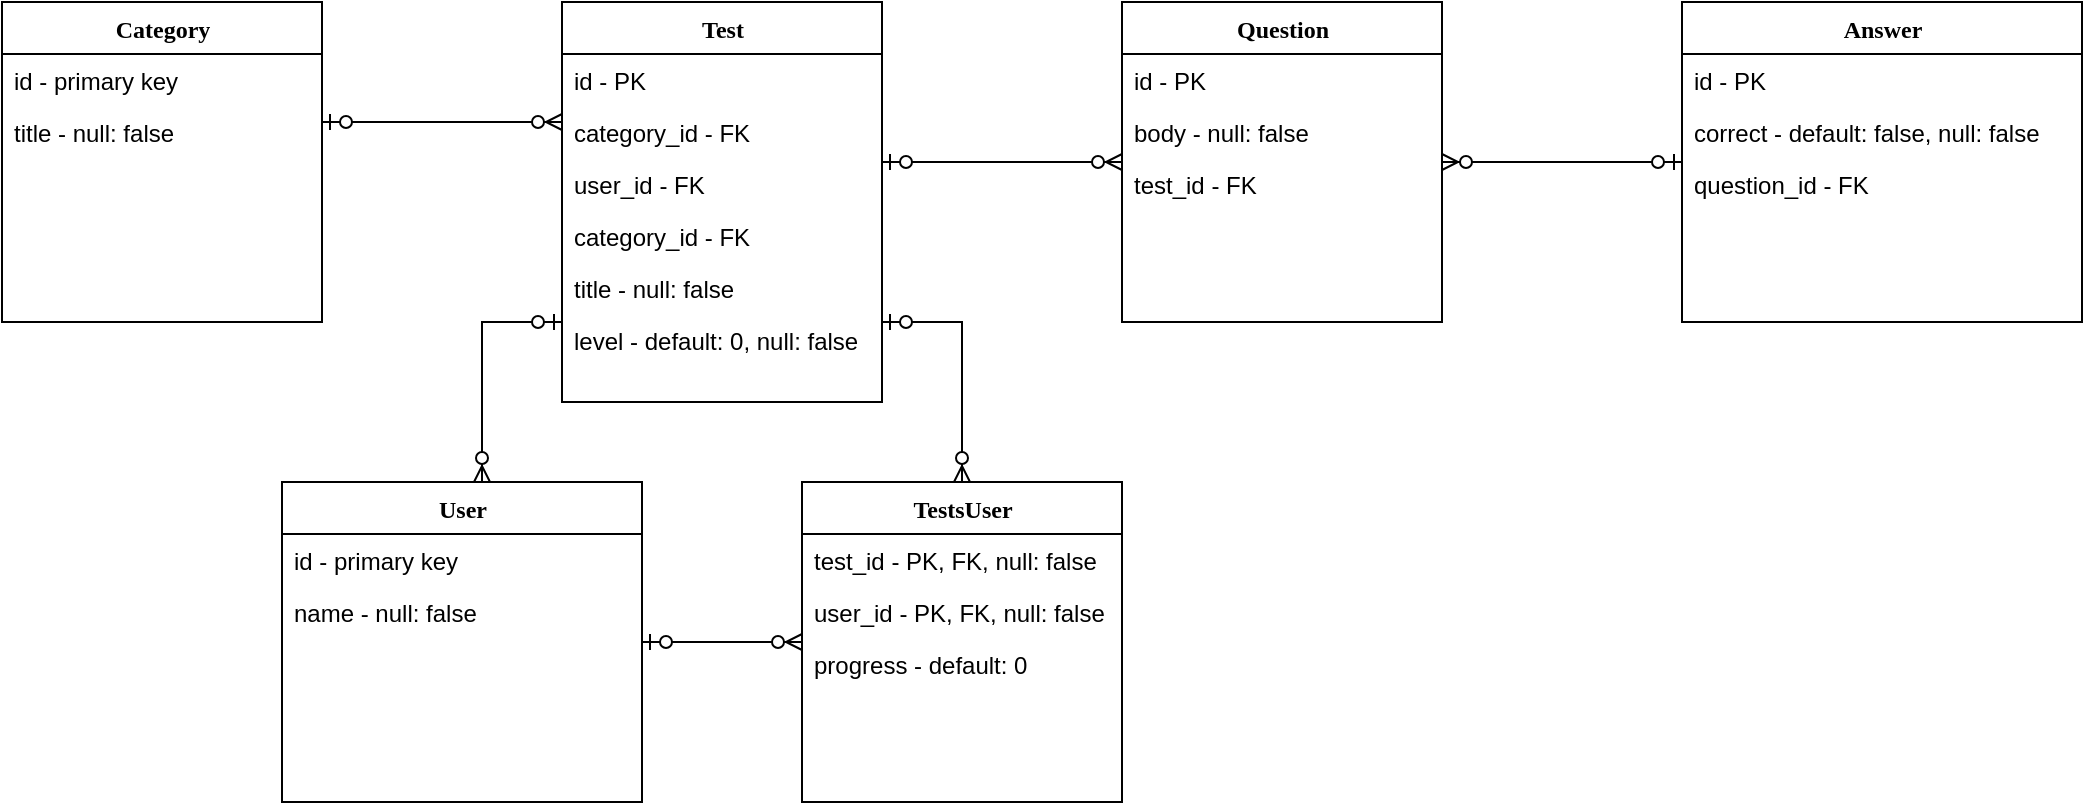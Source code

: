 <mxfile version="14.7.6" type="github">
  <diagram name="Page-1" id="9f46799a-70d6-7492-0946-bef42562c5a5">
    <mxGraphModel dx="946" dy="620" grid="1" gridSize="10" guides="1" tooltips="1" connect="1" arrows="1" fold="1" page="1" pageScale="1" pageWidth="1100" pageHeight="850" background="none" math="0" shadow="0">
      <root>
        <mxCell id="0" />
        <mxCell id="1" parent="0" />
        <mxCell id="_K4xO_DQ4yBZQGXotIme-14" style="edgeStyle=orthogonalEdgeStyle;rounded=0;orthogonalLoop=1;jettySize=auto;html=1;startArrow=ERzeroToOne;startFill=1;endArrow=ERzeroToMany;endFill=1;entryX=0;entryY=0.5;entryDx=0;entryDy=0;" parent="1" source="78961159f06e98e8-17" target="_K4xO_DQ4yBZQGXotIme-11" edge="1">
          <mxGeometry relative="1" as="geometry">
            <mxPoint x="480" y="500" as="targetPoint" />
          </mxGeometry>
        </mxCell>
        <mxCell id="gS8u0cAMtQOuQzCHJjIc-4" style="edgeStyle=orthogonalEdgeStyle;rounded=0;orthogonalLoop=1;jettySize=auto;html=1;startArrow=ERzeroToMany;startFill=1;endArrow=ERzeroToOne;endFill=1;" edge="1" parent="1" source="78961159f06e98e8-17">
          <mxGeometry relative="1" as="geometry">
            <mxPoint x="320" y="360" as="targetPoint" />
            <Array as="points">
              <mxPoint x="280" y="360" />
            </Array>
          </mxGeometry>
        </mxCell>
        <mxCell id="78961159f06e98e8-17" value="User" style="swimlane;html=1;fontStyle=1;align=center;verticalAlign=top;childLayout=stackLayout;horizontal=1;startSize=26;horizontalStack=0;resizeParent=1;resizeLast=0;collapsible=1;marginBottom=0;swimlaneFillColor=#ffffff;rounded=0;shadow=0;comic=0;labelBackgroundColor=none;strokeWidth=1;fillColor=none;fontFamily=Verdana;fontSize=12" parent="1" vertex="1">
          <mxGeometry x="180" y="440" width="180" height="160" as="geometry" />
        </mxCell>
        <mxCell id="gS8u0cAMtQOuQzCHJjIc-30" value="id - primary key" style="text;strokeColor=none;fillColor=none;align=left;verticalAlign=top;spacingLeft=4;spacingRight=4;overflow=hidden;rotatable=0;points=[[0,0.5],[1,0.5]];portConstraint=eastwest;" vertex="1" parent="78961159f06e98e8-17">
          <mxGeometry y="26" width="180" height="26" as="geometry" />
        </mxCell>
        <mxCell id="gS8u0cAMtQOuQzCHJjIc-31" value="name - null: false" style="text;strokeColor=none;fillColor=none;align=left;verticalAlign=top;spacingLeft=4;spacingRight=4;overflow=hidden;rotatable=0;points=[[0,0.5],[1,0.5]];portConstraint=eastwest;" vertex="1" parent="78961159f06e98e8-17">
          <mxGeometry y="52" width="180" height="26" as="geometry" />
        </mxCell>
        <mxCell id="_K4xO_DQ4yBZQGXotIme-13" style="edgeStyle=orthogonalEdgeStyle;rounded=0;orthogonalLoop=1;jettySize=auto;html=1;startArrow=ERzeroToOne;startFill=1;endArrow=ERzeroToMany;endFill=1;entryX=0.5;entryY=0;entryDx=0;entryDy=0;" parent="1" source="78961159f06e98e8-30" target="_K4xO_DQ4yBZQGXotIme-11" edge="1">
          <mxGeometry relative="1" as="geometry">
            <Array as="points">
              <mxPoint x="520" y="360" />
            </Array>
          </mxGeometry>
        </mxCell>
        <mxCell id="78961159f06e98e8-30" value="Test" style="swimlane;html=1;fontStyle=1;align=center;verticalAlign=top;childLayout=stackLayout;horizontal=1;startSize=26;horizontalStack=0;resizeParent=1;resizeLast=0;collapsible=1;marginBottom=0;swimlaneFillColor=#ffffff;rounded=0;shadow=0;comic=0;labelBackgroundColor=none;strokeWidth=1;fillColor=none;fontFamily=Verdana;fontSize=12" parent="1" vertex="1">
          <mxGeometry x="320" y="200" width="160" height="200" as="geometry" />
        </mxCell>
        <mxCell id="gS8u0cAMtQOuQzCHJjIc-17" value="id - PK" style="text;strokeColor=none;fillColor=none;align=left;verticalAlign=top;spacingLeft=4;spacingRight=4;overflow=hidden;rotatable=0;points=[[0,0.5],[1,0.5]];portConstraint=eastwest;" vertex="1" parent="78961159f06e98e8-30">
          <mxGeometry y="26" width="160" height="26" as="geometry" />
        </mxCell>
        <mxCell id="gS8u0cAMtQOuQzCHJjIc-18" value="category_id - FK" style="text;strokeColor=none;fillColor=none;align=left;verticalAlign=top;spacingLeft=4;spacingRight=4;overflow=hidden;rotatable=0;points=[[0,0.5],[1,0.5]];portConstraint=eastwest;" vertex="1" parent="78961159f06e98e8-30">
          <mxGeometry y="52" width="160" height="26" as="geometry" />
        </mxCell>
        <mxCell id="gS8u0cAMtQOuQzCHJjIc-19" value="user_id - FK" style="text;strokeColor=none;fillColor=none;align=left;verticalAlign=top;spacingLeft=4;spacingRight=4;overflow=hidden;rotatable=0;points=[[0,0.5],[1,0.5]];portConstraint=eastwest;" vertex="1" parent="78961159f06e98e8-30">
          <mxGeometry y="78" width="160" height="26" as="geometry" />
        </mxCell>
        <mxCell id="gS8u0cAMtQOuQzCHJjIc-32" value="category_id - FK" style="text;strokeColor=none;fillColor=none;align=left;verticalAlign=top;spacingLeft=4;spacingRight=4;overflow=hidden;rotatable=0;points=[[0,0.5],[1,0.5]];portConstraint=eastwest;" vertex="1" parent="78961159f06e98e8-30">
          <mxGeometry y="104" width="160" height="26" as="geometry" />
        </mxCell>
        <mxCell id="gS8u0cAMtQOuQzCHJjIc-20" value="title - null: false" style="text;strokeColor=none;fillColor=none;align=left;verticalAlign=top;spacingLeft=4;spacingRight=4;overflow=hidden;rotatable=0;points=[[0,0.5],[1,0.5]];portConstraint=eastwest;" vertex="1" parent="78961159f06e98e8-30">
          <mxGeometry y="130" width="160" height="26" as="geometry" />
        </mxCell>
        <mxCell id="gS8u0cAMtQOuQzCHJjIc-21" value="level - default: 0, null: false" style="text;strokeColor=none;fillColor=none;align=left;verticalAlign=top;spacingLeft=4;spacingRight=4;overflow=hidden;rotatable=0;points=[[0,0.5],[1,0.5]];portConstraint=eastwest;" vertex="1" parent="78961159f06e98e8-30">
          <mxGeometry y="156" width="160" height="26" as="geometry" />
        </mxCell>
        <mxCell id="_K4xO_DQ4yBZQGXotIme-12" style="edgeStyle=orthogonalEdgeStyle;rounded=0;orthogonalLoop=1;jettySize=auto;html=1;endArrow=ERzeroToMany;endFill=1;startArrow=ERzeroToOne;startFill=1;" parent="1" source="78961159f06e98e8-43" edge="1">
          <mxGeometry relative="1" as="geometry">
            <mxPoint x="320" y="260" as="targetPoint" />
            <Array as="points">
              <mxPoint x="250" y="260" />
              <mxPoint x="250" y="260" />
            </Array>
          </mxGeometry>
        </mxCell>
        <mxCell id="78961159f06e98e8-43" value="Category" style="swimlane;html=1;fontStyle=1;align=center;verticalAlign=top;childLayout=stackLayout;horizontal=1;startSize=26;horizontalStack=0;resizeParent=1;resizeLast=0;collapsible=1;marginBottom=0;swimlaneFillColor=#ffffff;rounded=0;shadow=0;comic=0;labelBackgroundColor=none;strokeWidth=1;fillColor=none;fontFamily=Verdana;fontSize=12" parent="1" vertex="1">
          <mxGeometry x="40" y="200" width="160" height="160" as="geometry" />
        </mxCell>
        <mxCell id="gS8u0cAMtQOuQzCHJjIc-13" value="id - primary key" style="text;strokeColor=none;fillColor=none;align=left;verticalAlign=top;spacingLeft=4;spacingRight=4;overflow=hidden;rotatable=0;points=[[0,0.5],[1,0.5]];portConstraint=eastwest;" vertex="1" parent="78961159f06e98e8-43">
          <mxGeometry y="26" width="160" height="26" as="geometry" />
        </mxCell>
        <mxCell id="gS8u0cAMtQOuQzCHJjIc-11" value="title - null: false" style="text;strokeColor=none;fillColor=none;align=left;verticalAlign=top;spacingLeft=4;spacingRight=4;overflow=hidden;rotatable=0;points=[[0,0.5],[1,0.5]];portConstraint=eastwest;" vertex="1" parent="78961159f06e98e8-43">
          <mxGeometry y="52" width="160" height="26" as="geometry" />
        </mxCell>
        <mxCell id="_K4xO_DQ4yBZQGXotIme-4" value="Answer" style="swimlane;html=1;fontStyle=1;align=center;verticalAlign=top;childLayout=stackLayout;horizontal=1;startSize=26;horizontalStack=0;resizeParent=1;resizeLast=0;collapsible=1;marginBottom=0;swimlaneFillColor=#ffffff;rounded=0;shadow=0;comic=0;labelBackgroundColor=none;strokeWidth=1;fillColor=none;fontFamily=Verdana;fontSize=12" parent="1" vertex="1">
          <mxGeometry x="880" y="200" width="200" height="160" as="geometry">
            <mxRectangle x="410" y="340" width="60" height="26" as="alternateBounds" />
          </mxGeometry>
        </mxCell>
        <mxCell id="gS8u0cAMtQOuQzCHJjIc-27" value="id - PK" style="text;strokeColor=none;fillColor=none;align=left;verticalAlign=top;spacingLeft=4;spacingRight=4;overflow=hidden;rotatable=0;points=[[0,0.5],[1,0.5]];portConstraint=eastwest;" vertex="1" parent="_K4xO_DQ4yBZQGXotIme-4">
          <mxGeometry y="26" width="200" height="26" as="geometry" />
        </mxCell>
        <mxCell id="gS8u0cAMtQOuQzCHJjIc-28" value="correct - default: false, null: false" style="text;strokeColor=none;fillColor=none;align=left;verticalAlign=top;spacingLeft=4;spacingRight=4;overflow=hidden;rotatable=0;points=[[0,0.5],[1,0.5]];portConstraint=eastwest;" vertex="1" parent="_K4xO_DQ4yBZQGXotIme-4">
          <mxGeometry y="52" width="200" height="26" as="geometry" />
        </mxCell>
        <mxCell id="gS8u0cAMtQOuQzCHJjIc-29" value="question_id - FK" style="text;strokeColor=none;fillColor=none;align=left;verticalAlign=top;spacingLeft=4;spacingRight=4;overflow=hidden;rotatable=0;points=[[0,0.5],[1,0.5]];portConstraint=eastwest;" vertex="1" parent="_K4xO_DQ4yBZQGXotIme-4">
          <mxGeometry y="78" width="200" height="26" as="geometry" />
        </mxCell>
        <mxCell id="_K4xO_DQ4yBZQGXotIme-17" style="edgeStyle=orthogonalEdgeStyle;rounded=0;orthogonalLoop=1;jettySize=auto;html=1;entryX=0;entryY=0.5;entryDx=0;entryDy=0;startArrow=ERzeroToMany;startFill=1;endArrow=ERzeroToOne;endFill=1;" parent="1" source="_K4xO_DQ4yBZQGXotIme-10" target="_K4xO_DQ4yBZQGXotIme-4" edge="1">
          <mxGeometry relative="1" as="geometry" />
        </mxCell>
        <mxCell id="gS8u0cAMtQOuQzCHJjIc-40" style="edgeStyle=orthogonalEdgeStyle;rounded=0;orthogonalLoop=1;jettySize=auto;html=1;entryX=1;entryY=0.077;entryDx=0;entryDy=0;entryPerimeter=0;startArrow=ERzeroToMany;startFill=1;endArrow=ERzeroToOne;endFill=1;" edge="1" parent="1" source="_K4xO_DQ4yBZQGXotIme-10" target="gS8u0cAMtQOuQzCHJjIc-19">
          <mxGeometry relative="1" as="geometry" />
        </mxCell>
        <mxCell id="_K4xO_DQ4yBZQGXotIme-10" value="Question" style="swimlane;html=1;fontStyle=1;align=center;verticalAlign=top;childLayout=stackLayout;horizontal=1;startSize=26;horizontalStack=0;resizeParent=1;resizeLast=0;collapsible=1;marginBottom=0;swimlaneFillColor=#ffffff;rounded=0;shadow=0;comic=0;labelBackgroundColor=none;strokeWidth=1;fillColor=none;fontFamily=Verdana;fontSize=12" parent="1" vertex="1">
          <mxGeometry x="600" y="200" width="160" height="160" as="geometry" />
        </mxCell>
        <mxCell id="gS8u0cAMtQOuQzCHJjIc-22" value="id - PK" style="text;strokeColor=none;fillColor=none;align=left;verticalAlign=top;spacingLeft=4;spacingRight=4;overflow=hidden;rotatable=0;points=[[0,0.5],[1,0.5]];portConstraint=eastwest;" vertex="1" parent="_K4xO_DQ4yBZQGXotIme-10">
          <mxGeometry y="26" width="160" height="26" as="geometry" />
        </mxCell>
        <mxCell id="gS8u0cAMtQOuQzCHJjIc-23" value="body - null: false" style="text;strokeColor=none;fillColor=none;align=left;verticalAlign=top;spacingLeft=4;spacingRight=4;overflow=hidden;rotatable=0;points=[[0,0.5],[1,0.5]];portConstraint=eastwest;" vertex="1" parent="_K4xO_DQ4yBZQGXotIme-10">
          <mxGeometry y="52" width="160" height="26" as="geometry" />
        </mxCell>
        <mxCell id="gS8u0cAMtQOuQzCHJjIc-24" value="test_id - FK" style="text;strokeColor=none;fillColor=none;align=left;verticalAlign=top;spacingLeft=4;spacingRight=4;overflow=hidden;rotatable=0;points=[[0,0.5],[1,0.5]];portConstraint=eastwest;" vertex="1" parent="_K4xO_DQ4yBZQGXotIme-10">
          <mxGeometry y="78" width="160" height="26" as="geometry" />
        </mxCell>
        <mxCell id="_K4xO_DQ4yBZQGXotIme-11" value="TestsUser" style="swimlane;html=1;fontStyle=1;align=center;verticalAlign=top;childLayout=stackLayout;horizontal=1;startSize=26;horizontalStack=0;resizeParent=1;resizeLast=0;collapsible=1;marginBottom=0;swimlaneFillColor=#ffffff;rounded=0;shadow=0;comic=0;labelBackgroundColor=none;strokeWidth=1;fillColor=none;fontFamily=Verdana;fontSize=12" parent="1" vertex="1">
          <mxGeometry x="440" y="440" width="160" height="160" as="geometry" />
        </mxCell>
        <mxCell id="gS8u0cAMtQOuQzCHJjIc-33" value="test_id - PK, FK, null: false" style="text;strokeColor=none;fillColor=none;align=left;verticalAlign=top;spacingLeft=4;spacingRight=4;overflow=hidden;rotatable=0;points=[[0,0.5],[1,0.5]];portConstraint=eastwest;" vertex="1" parent="_K4xO_DQ4yBZQGXotIme-11">
          <mxGeometry y="26" width="160" height="26" as="geometry" />
        </mxCell>
        <mxCell id="gS8u0cAMtQOuQzCHJjIc-34" value="user_id - PK, FK, null: false" style="text;strokeColor=none;fillColor=none;align=left;verticalAlign=top;spacingLeft=4;spacingRight=4;overflow=hidden;rotatable=0;points=[[0,0.5],[1,0.5]];portConstraint=eastwest;" vertex="1" parent="_K4xO_DQ4yBZQGXotIme-11">
          <mxGeometry y="52" width="160" height="26" as="geometry" />
        </mxCell>
        <mxCell id="gS8u0cAMtQOuQzCHJjIc-38" value="progress - default: 0" style="text;strokeColor=none;fillColor=none;align=left;verticalAlign=top;spacingLeft=4;spacingRight=4;overflow=hidden;rotatable=0;points=[[0,0.5],[1,0.5]];portConstraint=eastwest;" vertex="1" parent="_K4xO_DQ4yBZQGXotIme-11">
          <mxGeometry y="78" width="160" height="26" as="geometry" />
        </mxCell>
      </root>
    </mxGraphModel>
  </diagram>
</mxfile>
